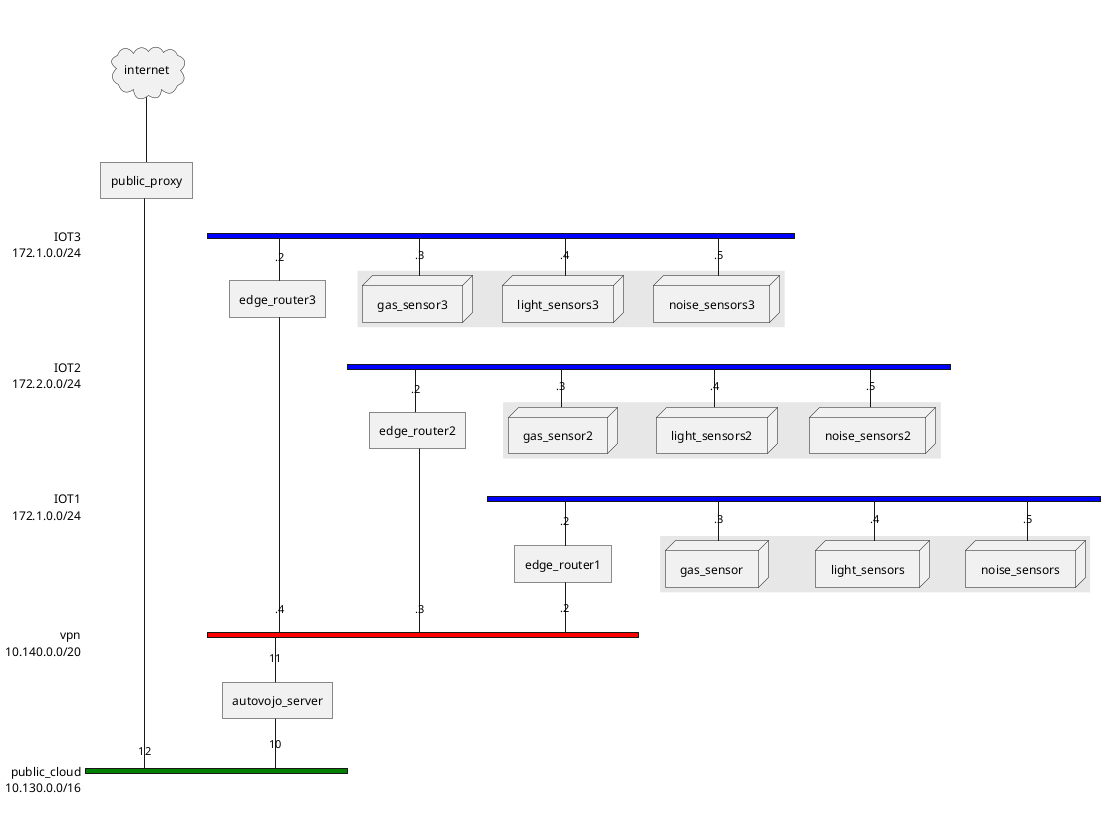 @startuml
nwdiag {
  

  internet [shape = cloud];
  internet -- public_proxy;

  network IOT3 {
    address = "172.1.0.0/24"
    color = "blue"

    edge_router3 [address=".2", shape ="server"]

    group sensors3 {
      gas_sensor3 [address=".3", shape="node"]
      light_sensors3 [address=".4", shape="node"]
      noise_sensors3 [address=".5", shape="node"]
    }
  }
  network IOT2 {
    address = "172.2.0.0/24"
    color = "blue"

    edge_router2 [address=".2", shape ="server"]

    group sensors2 {
      gas_sensor2 [address=".3", shape="node"]
      light_sensors2 [address=".4", shape="node"]
      noise_sensors2 [address=".5", shape="node"]
    }
  }

  network IOT1 {
    address = "172.1.0.0/24"
    color = "blue"

    edge_router1 [address=".2", shape ="server"]

    group sensors {
      gas_sensor [address=".3", shape="node"]
      light_sensors [address=".4", shape="node"]
      noise_sensors [address=".5", shape="node"]
    }
  }

  network vpn {
    address = "10.140.0.0/20"
    color = "red"
    edge_router1 [address=".2", shape ="server"]
    edge_router2 [address=".3", shape ="server"]
    edge_router3 [address=".4", shape ="server"]
    autovojo_server [address="11", shape="router"]
  }

  network public_cloud {
    address = "10.130.0.0/16"
    color = "green"
    autovojo_server [address="10", shape="router"]
    public_proxy [address="12", shape="server"]
  }

}
@enduml
